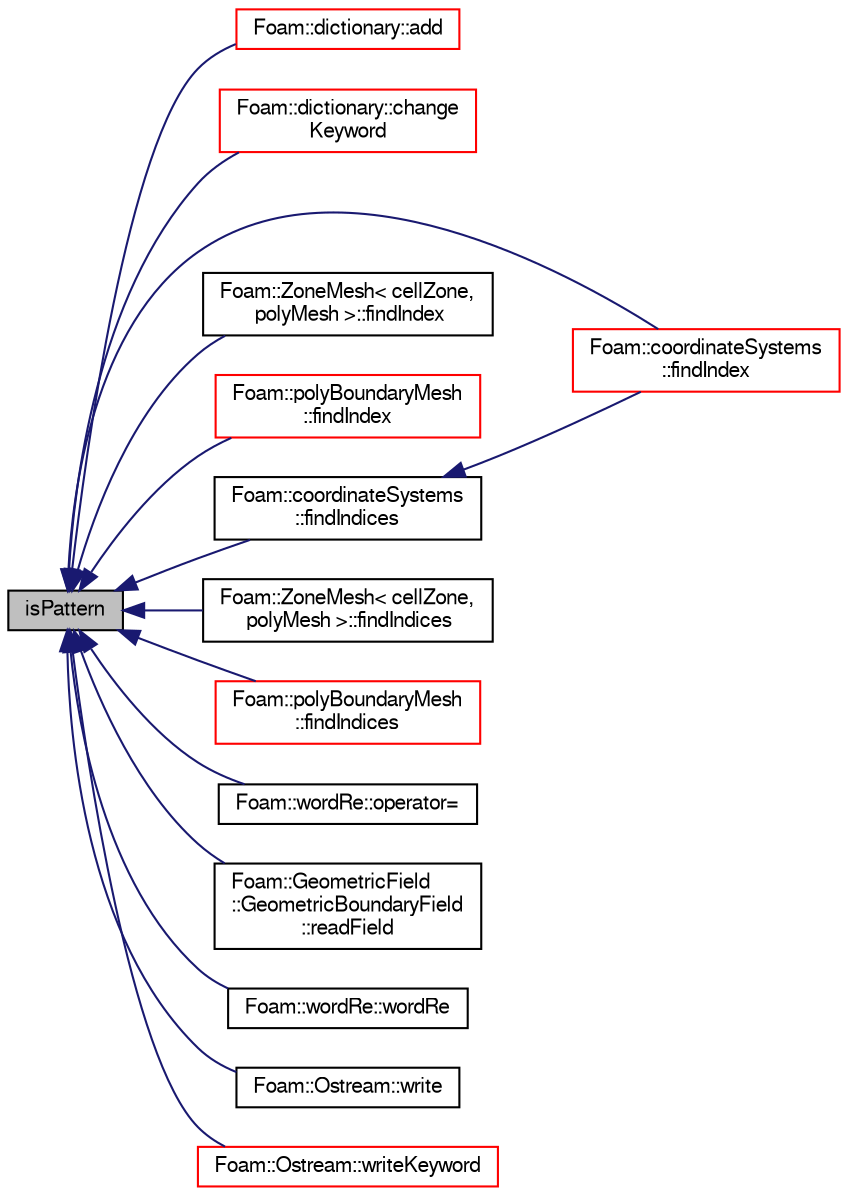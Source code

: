 digraph "isPattern"
{
  bgcolor="transparent";
  edge [fontname="FreeSans",fontsize="10",labelfontname="FreeSans",labelfontsize="10"];
  node [fontname="FreeSans",fontsize="10",shape=record];
  rankdir="LR";
  Node82 [label="isPattern",height=0.2,width=0.4,color="black", fillcolor="grey75", style="filled", fontcolor="black"];
  Node82 -> Node83 [dir="back",color="midnightblue",fontsize="10",style="solid",fontname="FreeSans"];
  Node83 [label="Foam::dictionary::add",height=0.2,width=0.4,color="red",URL="$a26014.html#ac2ddcab42322c8d8af5e5830ab4d431b",tooltip="Add a new entry. "];
  Node82 -> Node3972 [dir="back",color="midnightblue",fontsize="10",style="solid",fontname="FreeSans"];
  Node3972 [label="Foam::dictionary::change\lKeyword",height=0.2,width=0.4,color="red",URL="$a26014.html#a6ced7250af2093b404dd4ec1058ec44d",tooltip="Change the keyword for an entry,. "];
  Node82 -> Node3103 [dir="back",color="midnightblue",fontsize="10",style="solid",fontname="FreeSans"];
  Node3103 [label="Foam::coordinateSystems\l::findIndex",height=0.2,width=0.4,color="red",URL="$a25014.html#a325001a513b382437c8701a3a2e10bbb",tooltip="Find and return index for the first match, return -1 if not found. "];
  Node82 -> Node4991 [dir="back",color="midnightblue",fontsize="10",style="solid",fontname="FreeSans"];
  Node4991 [label="Foam::ZoneMesh\< cellZone,\l polyMesh \>::findIndex",height=0.2,width=0.4,color="black",URL="$a27522.html#a49bc032e1976b4c0ae1f82fb4ddf8679",tooltip="Return zone index for the first match, return -1 if not found. "];
  Node82 -> Node4992 [dir="back",color="midnightblue",fontsize="10",style="solid",fontname="FreeSans"];
  Node4992 [label="Foam::polyBoundaryMesh\l::findIndex",height=0.2,width=0.4,color="red",URL="$a27402.html#a49bc032e1976b4c0ae1f82fb4ddf8679",tooltip="Return patch index for the first match, return -1 if not found. "];
  Node82 -> Node3102 [dir="back",color="midnightblue",fontsize="10",style="solid",fontname="FreeSans"];
  Node3102 [label="Foam::coordinateSystems\l::findIndices",height=0.2,width=0.4,color="black",URL="$a25014.html#a521a5e3446791e3aeffed145db6b1b5f",tooltip="Find and return indices for all matches. "];
  Node3102 -> Node3103 [dir="back",color="midnightblue",fontsize="10",style="solid",fontname="FreeSans"];
  Node82 -> Node3106 [dir="back",color="midnightblue",fontsize="10",style="solid",fontname="FreeSans"];
  Node3106 [label="Foam::ZoneMesh\< cellZone,\l polyMesh \>::findIndices",height=0.2,width=0.4,color="black",URL="$a27522.html#a7a46d489425be65e2f61533ee7a77b87",tooltip="Return zone indices for all matches. "];
  Node82 -> Node3107 [dir="back",color="midnightblue",fontsize="10",style="solid",fontname="FreeSans"];
  Node3107 [label="Foam::polyBoundaryMesh\l::findIndices",height=0.2,width=0.4,color="red",URL="$a27402.html#a3e15652c7db41cd0638d8a95cc9075e5",tooltip="Return patch indices for all matches. Optionally matches patchGroups. "];
  Node82 -> Node4993 [dir="back",color="midnightblue",fontsize="10",style="solid",fontname="FreeSans"];
  Node4993 [label="Foam::wordRe::operator=",height=0.2,width=0.4,color="black",URL="$a28262.html#aa95a5159884df51d484ffb4077066230",tooltip="Copy keyType, auto-test for regular expression. "];
  Node82 -> Node1987 [dir="back",color="midnightblue",fontsize="10",style="solid",fontname="FreeSans"];
  Node1987 [label="Foam::GeometricField\l::GeometricBoundaryField\l::readField",height=0.2,width=0.4,color="black",URL="$a26514.html#a3b159706bf20959b4215e3c90e2cdb2f",tooltip="Read the boundary field. "];
  Node82 -> Node4994 [dir="back",color="midnightblue",fontsize="10",style="solid",fontname="FreeSans"];
  Node4994 [label="Foam::wordRe::wordRe",height=0.2,width=0.4,color="black",URL="$a28262.html#a2ff254b6d37431af743c8680eaa83065",tooltip="Construct from keyType. "];
  Node82 -> Node4995 [dir="back",color="midnightblue",fontsize="10",style="solid",fontname="FreeSans"];
  Node4995 [label="Foam::Ostream::write",height=0.2,width=0.4,color="black",URL="$a26238.html#acfa58924440a2951aa3ab91cc70dcc67",tooltip="Write keyType. "];
  Node82 -> Node4996 [dir="back",color="midnightblue",fontsize="10",style="solid",fontname="FreeSans"];
  Node4996 [label="Foam::Ostream::writeKeyword",height=0.2,width=0.4,color="red",URL="$a26238.html#a3c58b2bb9174ea3c4a5fa58095d1290e",tooltip="Write the keyword followed by an appropriate indentation. "];
}
